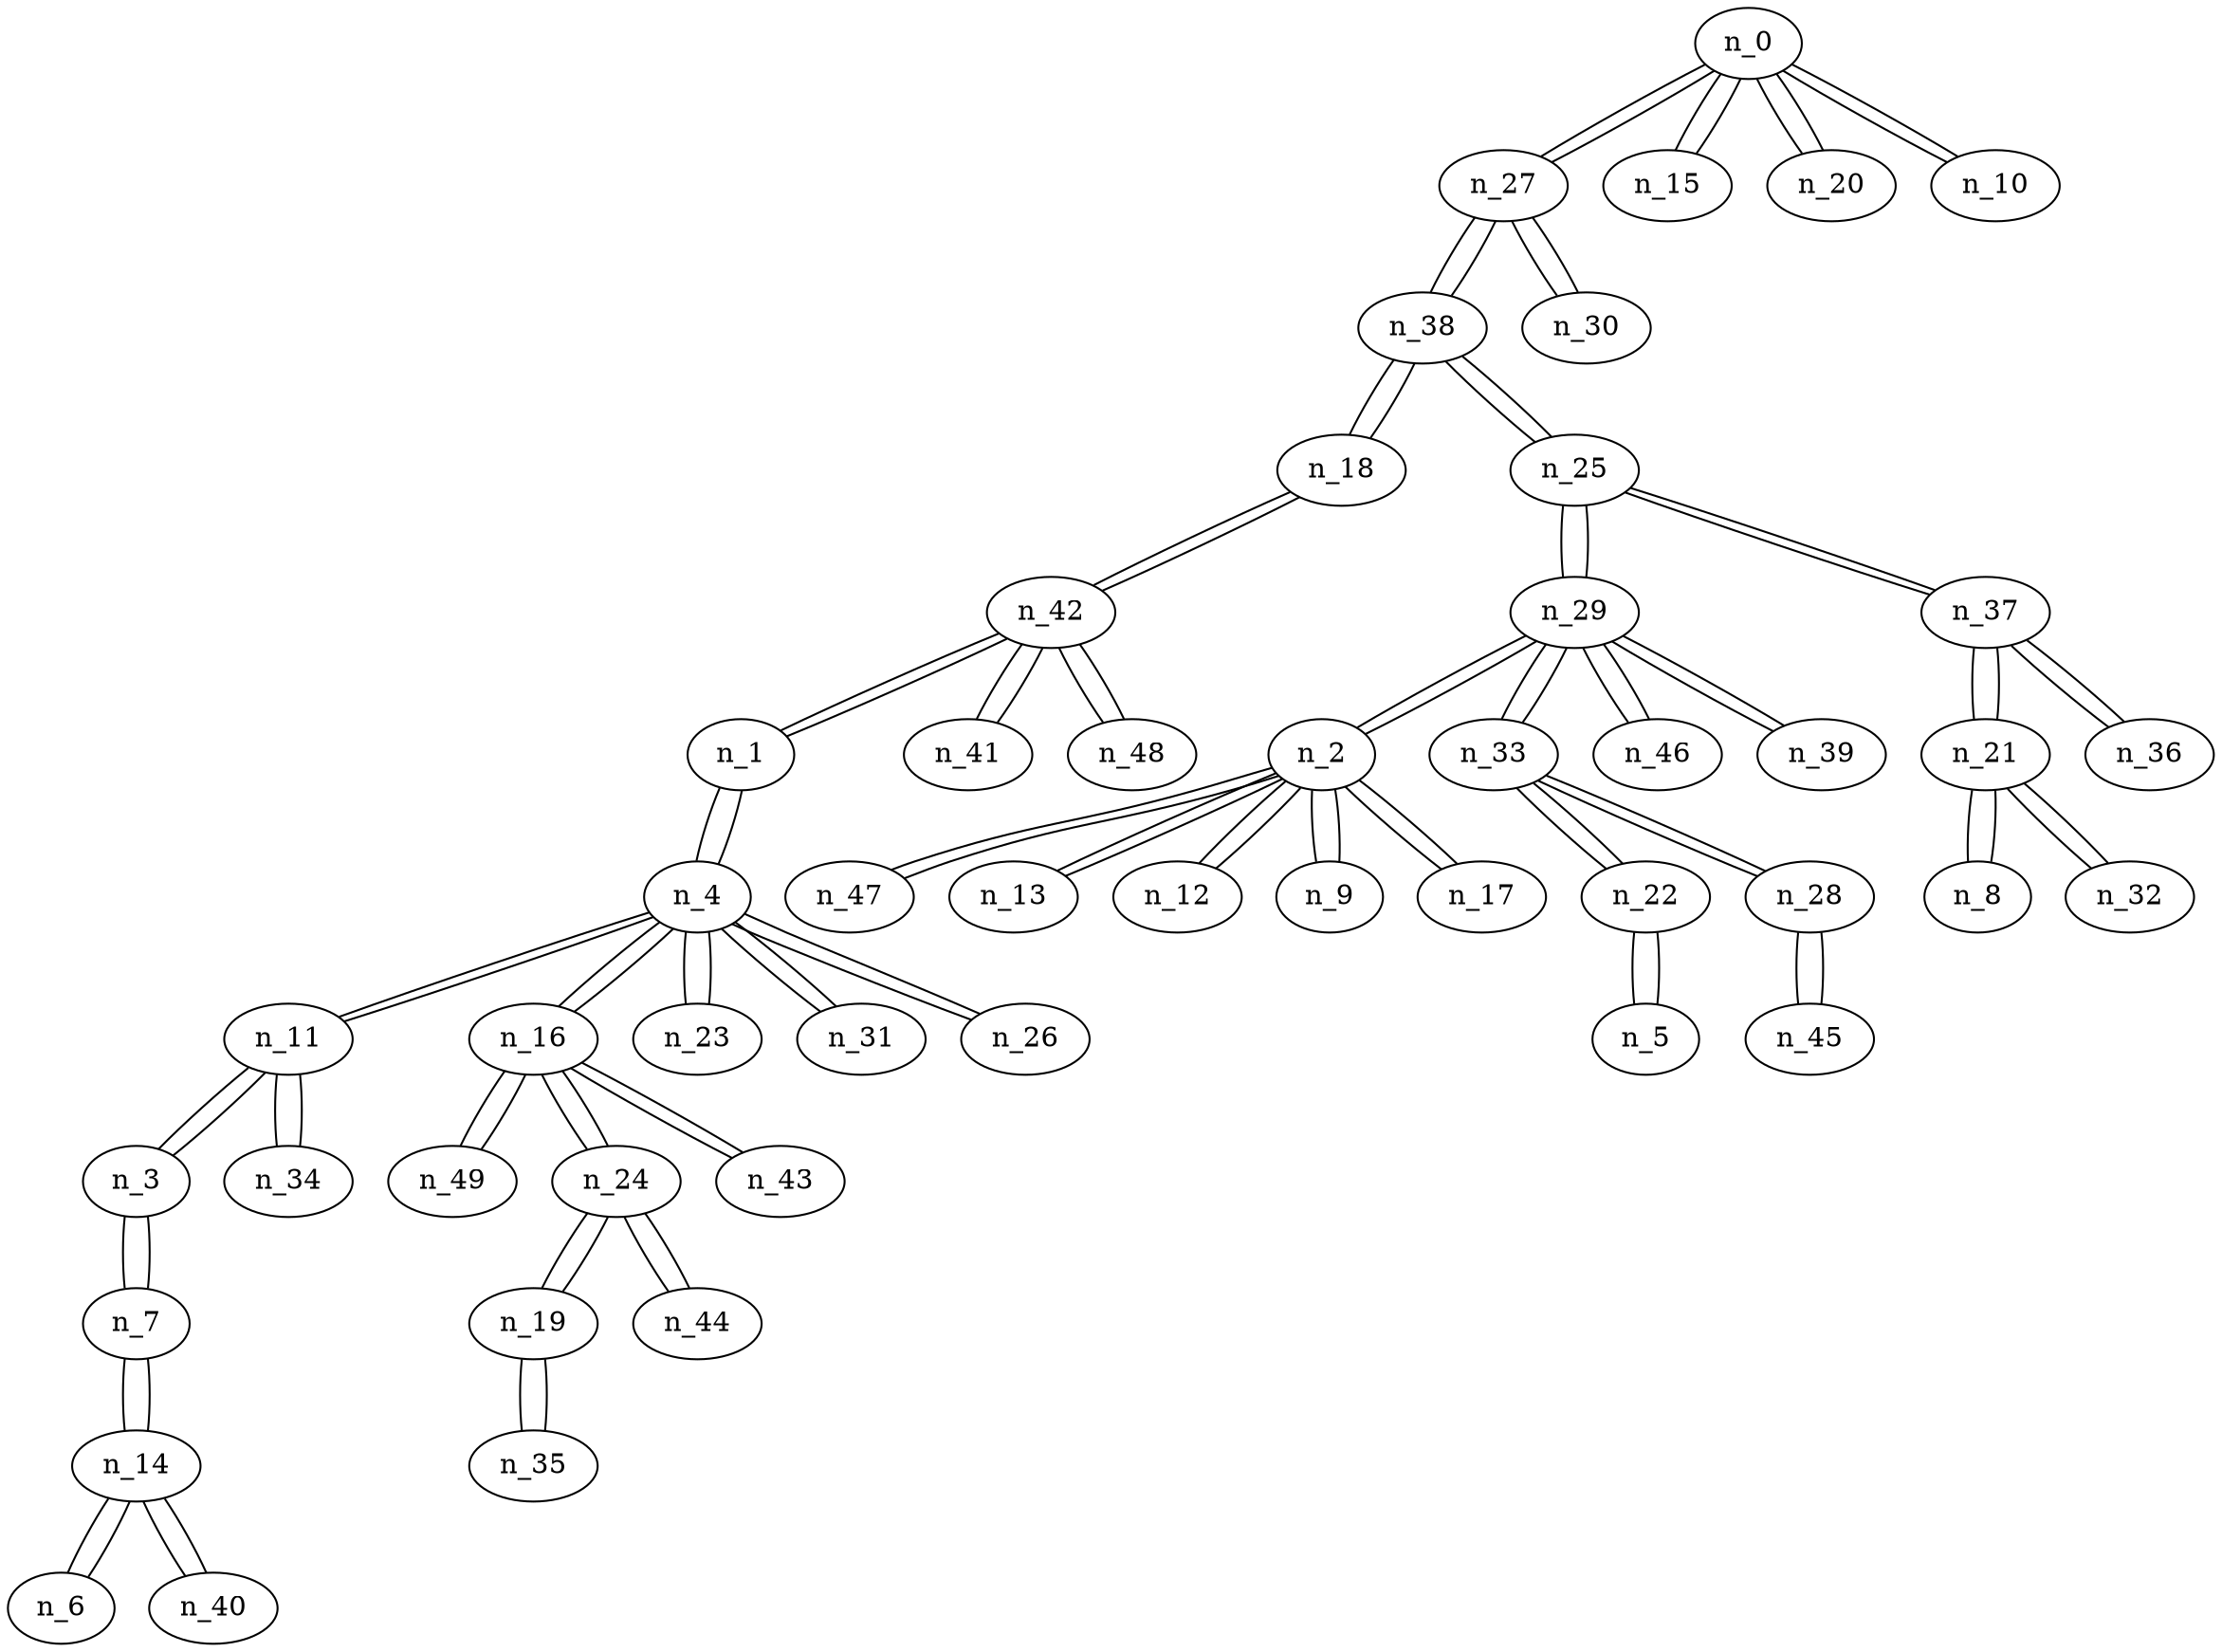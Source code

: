 graph g7 {
n_0--n_27
n_0--n_15
n_0--n_20
n_0--n_10
n_1--n_4
n_1--n_42
n_2--n_29
n_2--n_47
n_2--n_13
n_2--n_12
n_2--n_9
n_2--n_17
n_3--n_11
n_3--n_7
n_4--n_16
n_4--n_11
n_4--n_23
n_4--n_1
n_4--n_31
n_4--n_26
n_5--n_22
n_6--n_14
n_7--n_3
n_7--n_14
n_8--n_21
n_9--n_2
n_10--n_0
n_11--n_4
n_11--n_3
n_11--n_34
n_12--n_2
n_13--n_2
n_14--n_7
n_14--n_6
n_14--n_40
n_15--n_0
n_16--n_4
n_16--n_49
n_16--n_24
n_16--n_43
n_17--n_2
n_18--n_42
n_18--n_38
n_19--n_24
n_19--n_35
n_20--n_0
n_21--n_37
n_21--n_8
n_21--n_32
n_22--n_33
n_22--n_5
n_23--n_4
n_24--n_16
n_24--n_44
n_24--n_19
n_25--n_38
n_25--n_29
n_25--n_37
n_26--n_4
n_27--n_38
n_27--n_0
n_27--n_30
n_28--n_33
n_28--n_45
n_29--n_25
n_29--n_2
n_29--n_33
n_29--n_46
n_29--n_39
n_30--n_27
n_31--n_4
n_32--n_21
n_33--n_29
n_33--n_22
n_33--n_28
n_34--n_11
n_35--n_19
n_36--n_37
n_37--n_25
n_37--n_36
n_37--n_21
n_38--n_18
n_38--n_25
n_38--n_27
n_39--n_29
n_40--n_14
n_41--n_42
n_42--n_1
n_42--n_18
n_42--n_41
n_42--n_48
n_43--n_16
n_44--n_24
n_45--n_28
n_46--n_29
n_47--n_2
n_48--n_42
n_49--n_16
}